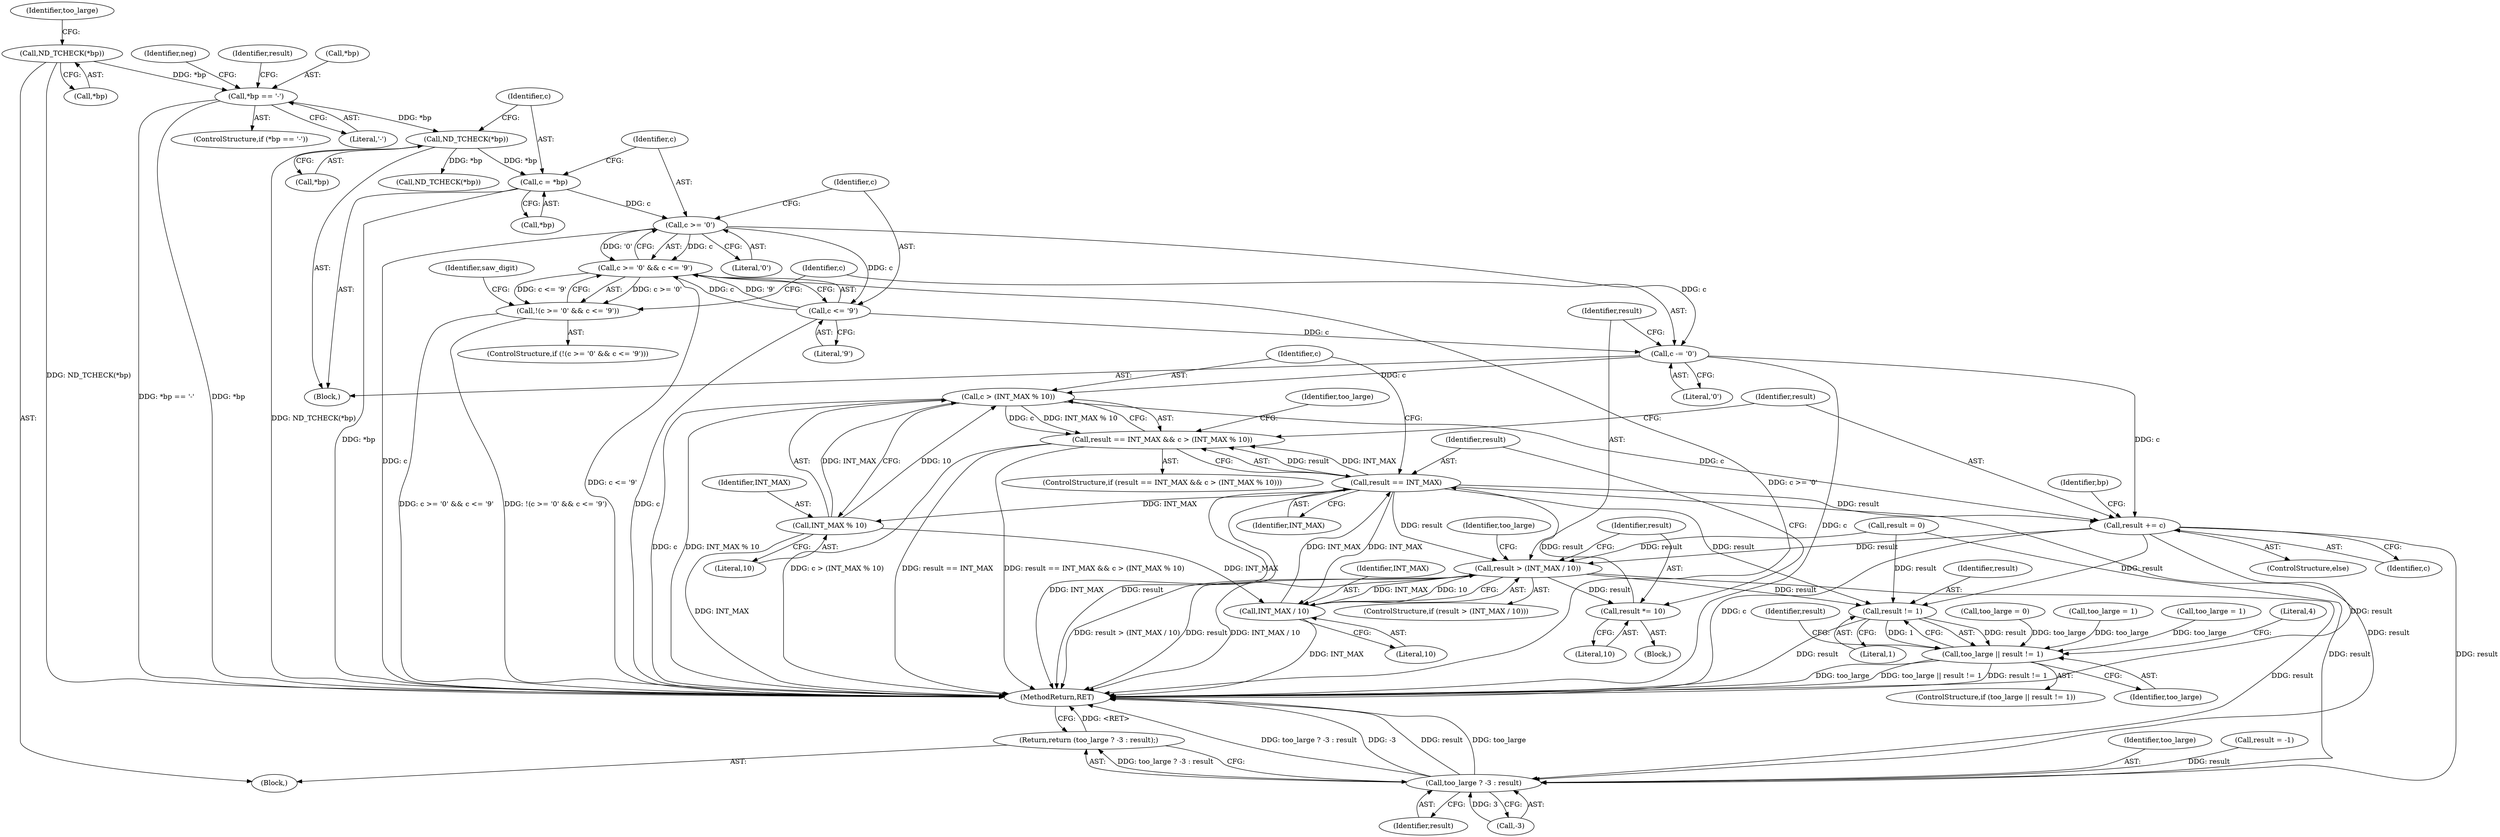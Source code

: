 digraph "0_tcpdump_db24063b01cba8e9d4d88b7d8ac70c9000c104e4@pointer" {
"1000158" [label="(Call,c = *bp)"];
"1000155" [label="(Call,ND_TCHECK(*bp))"];
"1000130" [label="(Call,*bp == '-')"];
"1000120" [label="(Call,ND_TCHECK(*bp))"];
"1000165" [label="(Call,c >= '0')"];
"1000164" [label="(Call,c >= '0' && c <= '9')"];
"1000163" [label="(Call,!(c >= '0' && c <= '9'))"];
"1000168" [label="(Call,c <= '9')"];
"1000177" [label="(Call,c -= '0')"];
"1000200" [label="(Call,c > (INT_MAX % 10))"];
"1000196" [label="(Call,result == INT_MAX && c > (INT_MAX % 10))"];
"1000210" [label="(Call,result += c)"];
"1000181" [label="(Call,result > (INT_MAX / 10))"];
"1000192" [label="(Call,result *= 10)"];
"1000197" [label="(Call,result == INT_MAX)"];
"1000183" [label="(Call,INT_MAX / 10)"];
"1000202" [label="(Call,INT_MAX % 10)"];
"1000270" [label="(Call,result != 1)"];
"1000268" [label="(Call,too_large || result != 1)"];
"1000281" [label="(Call,too_large ? -3 : result)"];
"1000280" [label="(Return,return (too_large ? -3 : result);)"];
"1000281" [label="(Call,too_large ? -3 : result)"];
"1000123" [label="(Call,too_large = 0)"];
"1000180" [label="(ControlStructure,if (result > (INT_MAX / 10)))"];
"1000282" [label="(Identifier,too_large)"];
"1000188" [label="(Identifier,too_large)"];
"1000170" [label="(Literal,'9')"];
"1000269" [label="(Identifier,too_large)"];
"1000136" [label="(Identifier,neg)"];
"1000192" [label="(Call,result *= 10)"];
"1000155" [label="(Call,ND_TCHECK(*bp))"];
"1000121" [label="(Call,*bp)"];
"1000174" [label="(Identifier,saw_digit)"];
"1000158" [label="(Call,c = *bp)"];
"1000209" [label="(ControlStructure,else)"];
"1000212" [label="(Identifier,c)"];
"1000187" [label="(Call,too_large = 1)"];
"1000129" [label="(ControlStructure,if (*bp == '-'))"];
"1000183" [label="(Call,INT_MAX / 10)"];
"1000193" [label="(Identifier,result)"];
"1000178" [label="(Identifier,c)"];
"1000159" [label="(Identifier,c)"];
"1000200" [label="(Call,c > (INT_MAX % 10))"];
"1000124" [label="(Identifier,too_large)"];
"1000199" [label="(Identifier,INT_MAX)"];
"1000184" [label="(Identifier,INT_MAX)"];
"1000194" [label="(Literal,10)"];
"1000109" [label="(Block,)"];
"1000142" [label="(Call,result = 0)"];
"1000272" [label="(Literal,1)"];
"1000207" [label="(Identifier,too_large)"];
"1000214" [label="(Identifier,bp)"];
"1000285" [label="(Identifier,result)"];
"1000169" [label="(Identifier,c)"];
"1000181" [label="(Call,result > (INT_MAX / 10))"];
"1000229" [label="(Call,ND_TCHECK(*bp))"];
"1000185" [label="(Literal,10)"];
"1000196" [label="(Call,result == INT_MAX && c > (INT_MAX % 10))"];
"1000206" [label="(Call,too_large = 1)"];
"1000133" [label="(Literal,'-')"];
"1000270" [label="(Call,result != 1)"];
"1000166" [label="(Identifier,c)"];
"1000168" [label="(Call,c <= '9')"];
"1000162" [label="(ControlStructure,if (!(c >= '0' && c <= '9')))"];
"1000202" [label="(Call,INT_MAX % 10)"];
"1000276" [label="(Call,result = -1)"];
"1000204" [label="(Literal,10)"];
"1000283" [label="(Call,-3)"];
"1000210" [label="(Call,result += c)"];
"1000294" [label="(MethodReturn,RET)"];
"1000203" [label="(Identifier,INT_MAX)"];
"1000165" [label="(Call,c >= '0')"];
"1000195" [label="(ControlStructure,if (result == INT_MAX && c > (INT_MAX % 10)))"];
"1000211" [label="(Identifier,result)"];
"1000271" [label="(Identifier,result)"];
"1000275" [label="(Literal,4)"];
"1000164" [label="(Call,c >= '0' && c <= '9')"];
"1000120" [label="(Call,ND_TCHECK(*bp))"];
"1000267" [label="(ControlStructure,if (too_large || result != 1))"];
"1000143" [label="(Identifier,result)"];
"1000163" [label="(Call,!(c >= '0' && c <= '9'))"];
"1000182" [label="(Identifier,result)"];
"1000156" [label="(Call,*bp)"];
"1000201" [label="(Identifier,c)"];
"1000167" [label="(Literal,'0')"];
"1000198" [label="(Identifier,result)"];
"1000191" [label="(Block,)"];
"1000179" [label="(Literal,'0')"];
"1000177" [label="(Call,c -= '0')"];
"1000268" [label="(Call,too_large || result != 1)"];
"1000280" [label="(Return,return (too_large ? -3 : result);)"];
"1000160" [label="(Call,*bp)"];
"1000130" [label="(Call,*bp == '-')"];
"1000149" [label="(Block,)"];
"1000197" [label="(Call,result == INT_MAX)"];
"1000131" [label="(Call,*bp)"];
"1000277" [label="(Identifier,result)"];
"1000158" -> "1000149"  [label="AST: "];
"1000158" -> "1000160"  [label="CFG: "];
"1000159" -> "1000158"  [label="AST: "];
"1000160" -> "1000158"  [label="AST: "];
"1000166" -> "1000158"  [label="CFG: "];
"1000158" -> "1000294"  [label="DDG: *bp"];
"1000155" -> "1000158"  [label="DDG: *bp"];
"1000158" -> "1000165"  [label="DDG: c"];
"1000155" -> "1000149"  [label="AST: "];
"1000155" -> "1000156"  [label="CFG: "];
"1000156" -> "1000155"  [label="AST: "];
"1000159" -> "1000155"  [label="CFG: "];
"1000155" -> "1000294"  [label="DDG: ND_TCHECK(*bp)"];
"1000130" -> "1000155"  [label="DDG: *bp"];
"1000155" -> "1000229"  [label="DDG: *bp"];
"1000130" -> "1000129"  [label="AST: "];
"1000130" -> "1000133"  [label="CFG: "];
"1000131" -> "1000130"  [label="AST: "];
"1000133" -> "1000130"  [label="AST: "];
"1000136" -> "1000130"  [label="CFG: "];
"1000143" -> "1000130"  [label="CFG: "];
"1000130" -> "1000294"  [label="DDG: *bp == '-'"];
"1000130" -> "1000294"  [label="DDG: *bp"];
"1000120" -> "1000130"  [label="DDG: *bp"];
"1000120" -> "1000109"  [label="AST: "];
"1000120" -> "1000121"  [label="CFG: "];
"1000121" -> "1000120"  [label="AST: "];
"1000124" -> "1000120"  [label="CFG: "];
"1000120" -> "1000294"  [label="DDG: ND_TCHECK(*bp)"];
"1000165" -> "1000164"  [label="AST: "];
"1000165" -> "1000167"  [label="CFG: "];
"1000166" -> "1000165"  [label="AST: "];
"1000167" -> "1000165"  [label="AST: "];
"1000169" -> "1000165"  [label="CFG: "];
"1000164" -> "1000165"  [label="CFG: "];
"1000165" -> "1000294"  [label="DDG: c"];
"1000165" -> "1000164"  [label="DDG: c"];
"1000165" -> "1000164"  [label="DDG: '0'"];
"1000165" -> "1000168"  [label="DDG: c"];
"1000165" -> "1000177"  [label="DDG: c"];
"1000164" -> "1000163"  [label="AST: "];
"1000164" -> "1000168"  [label="CFG: "];
"1000168" -> "1000164"  [label="AST: "];
"1000163" -> "1000164"  [label="CFG: "];
"1000164" -> "1000294"  [label="DDG: c <= '9'"];
"1000164" -> "1000294"  [label="DDG: c >= '0'"];
"1000164" -> "1000163"  [label="DDG: c >= '0'"];
"1000164" -> "1000163"  [label="DDG: c <= '9'"];
"1000168" -> "1000164"  [label="DDG: c"];
"1000168" -> "1000164"  [label="DDG: '9'"];
"1000163" -> "1000162"  [label="AST: "];
"1000174" -> "1000163"  [label="CFG: "];
"1000178" -> "1000163"  [label="CFG: "];
"1000163" -> "1000294"  [label="DDG: c >= '0' && c <= '9'"];
"1000163" -> "1000294"  [label="DDG: !(c >= '0' && c <= '9')"];
"1000168" -> "1000170"  [label="CFG: "];
"1000169" -> "1000168"  [label="AST: "];
"1000170" -> "1000168"  [label="AST: "];
"1000168" -> "1000294"  [label="DDG: c"];
"1000168" -> "1000177"  [label="DDG: c"];
"1000177" -> "1000149"  [label="AST: "];
"1000177" -> "1000179"  [label="CFG: "];
"1000178" -> "1000177"  [label="AST: "];
"1000179" -> "1000177"  [label="AST: "];
"1000182" -> "1000177"  [label="CFG: "];
"1000177" -> "1000294"  [label="DDG: c"];
"1000177" -> "1000200"  [label="DDG: c"];
"1000177" -> "1000210"  [label="DDG: c"];
"1000200" -> "1000196"  [label="AST: "];
"1000200" -> "1000202"  [label="CFG: "];
"1000201" -> "1000200"  [label="AST: "];
"1000202" -> "1000200"  [label="AST: "];
"1000196" -> "1000200"  [label="CFG: "];
"1000200" -> "1000294"  [label="DDG: c"];
"1000200" -> "1000294"  [label="DDG: INT_MAX % 10"];
"1000200" -> "1000196"  [label="DDG: c"];
"1000200" -> "1000196"  [label="DDG: INT_MAX % 10"];
"1000202" -> "1000200"  [label="DDG: INT_MAX"];
"1000202" -> "1000200"  [label="DDG: 10"];
"1000200" -> "1000210"  [label="DDG: c"];
"1000196" -> "1000195"  [label="AST: "];
"1000196" -> "1000197"  [label="CFG: "];
"1000197" -> "1000196"  [label="AST: "];
"1000207" -> "1000196"  [label="CFG: "];
"1000211" -> "1000196"  [label="CFG: "];
"1000196" -> "1000294"  [label="DDG: c > (INT_MAX % 10)"];
"1000196" -> "1000294"  [label="DDG: result == INT_MAX"];
"1000196" -> "1000294"  [label="DDG: result == INT_MAX && c > (INT_MAX % 10)"];
"1000197" -> "1000196"  [label="DDG: result"];
"1000197" -> "1000196"  [label="DDG: INT_MAX"];
"1000210" -> "1000209"  [label="AST: "];
"1000210" -> "1000212"  [label="CFG: "];
"1000211" -> "1000210"  [label="AST: "];
"1000212" -> "1000210"  [label="AST: "];
"1000214" -> "1000210"  [label="CFG: "];
"1000210" -> "1000294"  [label="DDG: c"];
"1000210" -> "1000294"  [label="DDG: result"];
"1000210" -> "1000181"  [label="DDG: result"];
"1000197" -> "1000210"  [label="DDG: result"];
"1000210" -> "1000270"  [label="DDG: result"];
"1000210" -> "1000281"  [label="DDG: result"];
"1000181" -> "1000180"  [label="AST: "];
"1000181" -> "1000183"  [label="CFG: "];
"1000182" -> "1000181"  [label="AST: "];
"1000183" -> "1000181"  [label="AST: "];
"1000188" -> "1000181"  [label="CFG: "];
"1000193" -> "1000181"  [label="CFG: "];
"1000181" -> "1000294"  [label="DDG: result > (INT_MAX / 10)"];
"1000181" -> "1000294"  [label="DDG: result"];
"1000181" -> "1000294"  [label="DDG: INT_MAX / 10"];
"1000142" -> "1000181"  [label="DDG: result"];
"1000197" -> "1000181"  [label="DDG: result"];
"1000183" -> "1000181"  [label="DDG: INT_MAX"];
"1000183" -> "1000181"  [label="DDG: 10"];
"1000181" -> "1000192"  [label="DDG: result"];
"1000181" -> "1000270"  [label="DDG: result"];
"1000181" -> "1000281"  [label="DDG: result"];
"1000192" -> "1000191"  [label="AST: "];
"1000192" -> "1000194"  [label="CFG: "];
"1000193" -> "1000192"  [label="AST: "];
"1000194" -> "1000192"  [label="AST: "];
"1000198" -> "1000192"  [label="CFG: "];
"1000192" -> "1000197"  [label="DDG: result"];
"1000197" -> "1000199"  [label="CFG: "];
"1000198" -> "1000197"  [label="AST: "];
"1000199" -> "1000197"  [label="AST: "];
"1000201" -> "1000197"  [label="CFG: "];
"1000197" -> "1000294"  [label="DDG: INT_MAX"];
"1000197" -> "1000294"  [label="DDG: result"];
"1000197" -> "1000183"  [label="DDG: INT_MAX"];
"1000183" -> "1000197"  [label="DDG: INT_MAX"];
"1000197" -> "1000202"  [label="DDG: INT_MAX"];
"1000197" -> "1000270"  [label="DDG: result"];
"1000197" -> "1000281"  [label="DDG: result"];
"1000183" -> "1000185"  [label="CFG: "];
"1000184" -> "1000183"  [label="AST: "];
"1000185" -> "1000183"  [label="AST: "];
"1000183" -> "1000294"  [label="DDG: INT_MAX"];
"1000202" -> "1000183"  [label="DDG: INT_MAX"];
"1000202" -> "1000204"  [label="CFG: "];
"1000203" -> "1000202"  [label="AST: "];
"1000204" -> "1000202"  [label="AST: "];
"1000202" -> "1000294"  [label="DDG: INT_MAX"];
"1000270" -> "1000268"  [label="AST: "];
"1000270" -> "1000272"  [label="CFG: "];
"1000271" -> "1000270"  [label="AST: "];
"1000272" -> "1000270"  [label="AST: "];
"1000268" -> "1000270"  [label="CFG: "];
"1000270" -> "1000294"  [label="DDG: result"];
"1000270" -> "1000268"  [label="DDG: result"];
"1000270" -> "1000268"  [label="DDG: 1"];
"1000142" -> "1000270"  [label="DDG: result"];
"1000268" -> "1000267"  [label="AST: "];
"1000268" -> "1000269"  [label="CFG: "];
"1000269" -> "1000268"  [label="AST: "];
"1000275" -> "1000268"  [label="CFG: "];
"1000277" -> "1000268"  [label="CFG: "];
"1000268" -> "1000294"  [label="DDG: too_large"];
"1000268" -> "1000294"  [label="DDG: too_large || result != 1"];
"1000268" -> "1000294"  [label="DDG: result != 1"];
"1000187" -> "1000268"  [label="DDG: too_large"];
"1000206" -> "1000268"  [label="DDG: too_large"];
"1000123" -> "1000268"  [label="DDG: too_large"];
"1000281" -> "1000280"  [label="AST: "];
"1000281" -> "1000283"  [label="CFG: "];
"1000281" -> "1000285"  [label="CFG: "];
"1000282" -> "1000281"  [label="AST: "];
"1000283" -> "1000281"  [label="AST: "];
"1000285" -> "1000281"  [label="AST: "];
"1000280" -> "1000281"  [label="CFG: "];
"1000281" -> "1000294"  [label="DDG: result"];
"1000281" -> "1000294"  [label="DDG: too_large"];
"1000281" -> "1000294"  [label="DDG: too_large ? -3 : result"];
"1000281" -> "1000294"  [label="DDG: -3"];
"1000281" -> "1000280"  [label="DDG: too_large ? -3 : result"];
"1000283" -> "1000281"  [label="DDG: 3"];
"1000142" -> "1000281"  [label="DDG: result"];
"1000276" -> "1000281"  [label="DDG: result"];
"1000280" -> "1000109"  [label="AST: "];
"1000294" -> "1000280"  [label="CFG: "];
"1000280" -> "1000294"  [label="DDG: <RET>"];
}
